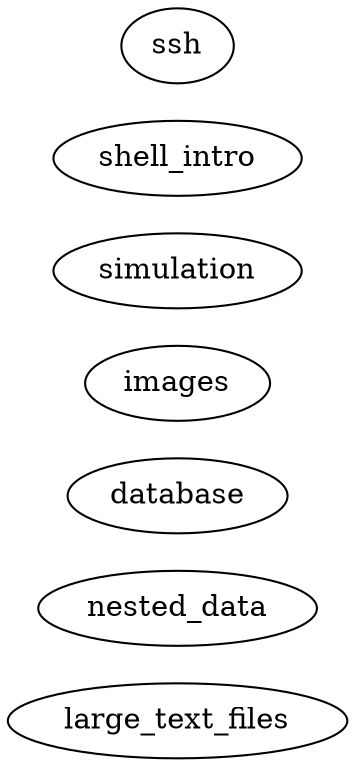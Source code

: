 digraph {
rankdir = LR;

// assignments

large_text_files
nested_data
database
images
simulation

// skills

shell_intro
ssh

}
